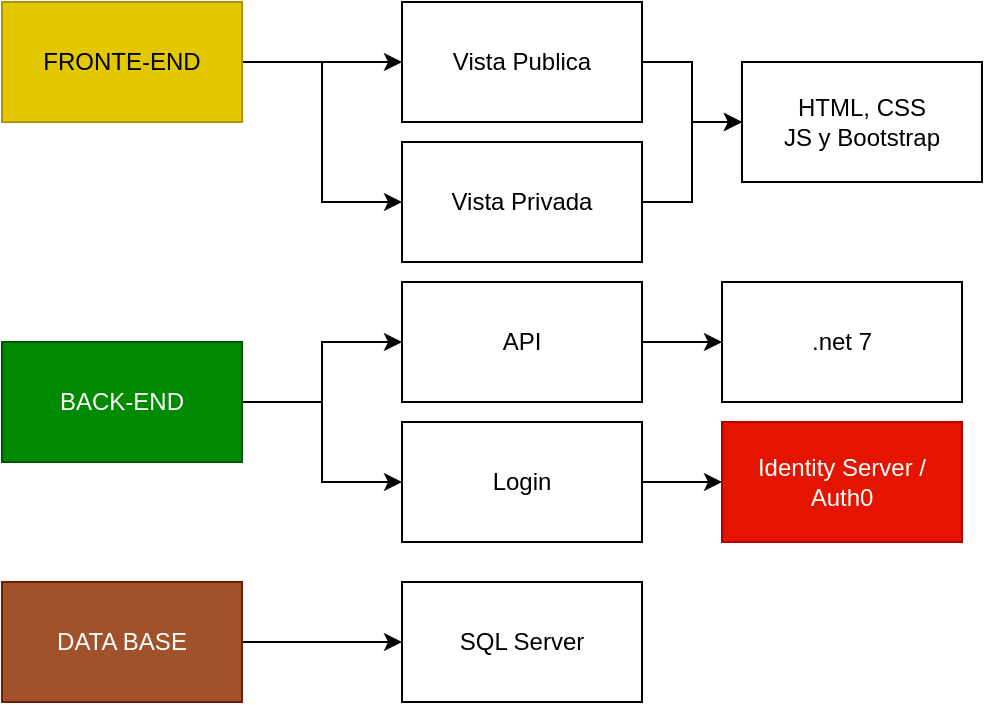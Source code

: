 <mxfile version="16.5.1" type="device" pages="4"><diagram id="V6leAkrAEp3gMDqkRi4M" name="Que vamos a usar"><mxGraphModel dx="868" dy="553" grid="1" gridSize="10" guides="1" tooltips="1" connect="1" arrows="1" fold="1" page="1" pageScale="1" pageWidth="827" pageHeight="1169" math="0" shadow="0"><root><mxCell id="0"/><mxCell id="1" parent="0"/><mxCell id="JoiUs5L1R_rrDu-iOI3j-15" value="" style="edgeStyle=orthogonalEdgeStyle;rounded=0;orthogonalLoop=1;jettySize=auto;html=1;" parent="1" source="JoiUs5L1R_rrDu-iOI3j-1" target="JoiUs5L1R_rrDu-iOI3j-14" edge="1"><mxGeometry relative="1" as="geometry"/></mxCell><mxCell id="JoiUs5L1R_rrDu-iOI3j-17" style="edgeStyle=orthogonalEdgeStyle;rounded=0;orthogonalLoop=1;jettySize=auto;html=1;entryX=0;entryY=0.5;entryDx=0;entryDy=0;" parent="1" source="JoiUs5L1R_rrDu-iOI3j-1" target="JoiUs5L1R_rrDu-iOI3j-16" edge="1"><mxGeometry relative="1" as="geometry"/></mxCell><mxCell id="JoiUs5L1R_rrDu-iOI3j-1" value="FRONTE-END" style="rounded=0;whiteSpace=wrap;html=1;fillColor=#e3c800;strokeColor=#B09500;fontColor=#000000;" parent="1" vertex="1"><mxGeometry width="120" height="60" as="geometry"/></mxCell><mxCell id="JoiUs5L1R_rrDu-iOI3j-7" value="" style="edgeStyle=orthogonalEdgeStyle;rounded=0;orthogonalLoop=1;jettySize=auto;html=1;" parent="1" source="JoiUs5L1R_rrDu-iOI3j-2" target="JoiUs5L1R_rrDu-iOI3j-6" edge="1"><mxGeometry relative="1" as="geometry"/></mxCell><mxCell id="JoiUs5L1R_rrDu-iOI3j-9" style="edgeStyle=orthogonalEdgeStyle;rounded=0;orthogonalLoop=1;jettySize=auto;html=1;entryX=0;entryY=0.5;entryDx=0;entryDy=0;" parent="1" source="JoiUs5L1R_rrDu-iOI3j-2" target="JoiUs5L1R_rrDu-iOI3j-8" edge="1"><mxGeometry relative="1" as="geometry"/></mxCell><mxCell id="JoiUs5L1R_rrDu-iOI3j-2" value="BACK-END" style="rounded=0;whiteSpace=wrap;html=1;fillColor=#008a00;strokeColor=#005700;fontColor=#ffffff;" parent="1" vertex="1"><mxGeometry y="170" width="120" height="60" as="geometry"/></mxCell><mxCell id="JoiUs5L1R_rrDu-iOI3j-5" value="" style="edgeStyle=orthogonalEdgeStyle;rounded=0;orthogonalLoop=1;jettySize=auto;html=1;" parent="1" source="JoiUs5L1R_rrDu-iOI3j-3" target="JoiUs5L1R_rrDu-iOI3j-4" edge="1"><mxGeometry relative="1" as="geometry"/></mxCell><mxCell id="JoiUs5L1R_rrDu-iOI3j-3" value="DATA BASE" style="rounded=0;whiteSpace=wrap;html=1;fillColor=#a0522d;strokeColor=#6D1F00;fontColor=#ffffff;" parent="1" vertex="1"><mxGeometry y="290" width="120" height="60" as="geometry"/></mxCell><mxCell id="JoiUs5L1R_rrDu-iOI3j-4" value="SQL Server" style="rounded=0;whiteSpace=wrap;html=1;" parent="1" vertex="1"><mxGeometry x="200" y="290" width="120" height="60" as="geometry"/></mxCell><mxCell id="JoiUs5L1R_rrDu-iOI3j-11" value="" style="edgeStyle=orthogonalEdgeStyle;rounded=0;orthogonalLoop=1;jettySize=auto;html=1;" parent="1" source="JoiUs5L1R_rrDu-iOI3j-6" target="JoiUs5L1R_rrDu-iOI3j-10" edge="1"><mxGeometry relative="1" as="geometry"/></mxCell><mxCell id="JoiUs5L1R_rrDu-iOI3j-6" value="API" style="rounded=0;whiteSpace=wrap;html=1;" parent="1" vertex="1"><mxGeometry x="200" y="140" width="120" height="60" as="geometry"/></mxCell><mxCell id="JoiUs5L1R_rrDu-iOI3j-13" value="" style="edgeStyle=orthogonalEdgeStyle;rounded=0;orthogonalLoop=1;jettySize=auto;html=1;" parent="1" source="JoiUs5L1R_rrDu-iOI3j-8" target="JoiUs5L1R_rrDu-iOI3j-12" edge="1"><mxGeometry relative="1" as="geometry"/></mxCell><mxCell id="JoiUs5L1R_rrDu-iOI3j-8" value="Login" style="rounded=0;whiteSpace=wrap;html=1;" parent="1" vertex="1"><mxGeometry x="200" y="210" width="120" height="60" as="geometry"/></mxCell><mxCell id="JoiUs5L1R_rrDu-iOI3j-10" value=".net 7" style="rounded=0;whiteSpace=wrap;html=1;" parent="1" vertex="1"><mxGeometry x="360" y="140" width="120" height="60" as="geometry"/></mxCell><mxCell id="JoiUs5L1R_rrDu-iOI3j-12" value="Identity Server /&lt;br&gt;Auth0" style="rounded=0;whiteSpace=wrap;html=1;fillColor=#e51400;strokeColor=#B20000;fontColor=#ffffff;" parent="1" vertex="1"><mxGeometry x="360" y="210" width="120" height="60" as="geometry"/></mxCell><mxCell id="JoiUs5L1R_rrDu-iOI3j-19" style="edgeStyle=orthogonalEdgeStyle;rounded=0;orthogonalLoop=1;jettySize=auto;html=1;entryX=0;entryY=0.5;entryDx=0;entryDy=0;" parent="1" source="JoiUs5L1R_rrDu-iOI3j-14" target="JoiUs5L1R_rrDu-iOI3j-18" edge="1"><mxGeometry relative="1" as="geometry"/></mxCell><mxCell id="JoiUs5L1R_rrDu-iOI3j-14" value="Vista Publica" style="rounded=0;whiteSpace=wrap;html=1;" parent="1" vertex="1"><mxGeometry x="200" width="120" height="60" as="geometry"/></mxCell><mxCell id="JoiUs5L1R_rrDu-iOI3j-20" style="edgeStyle=orthogonalEdgeStyle;rounded=0;orthogonalLoop=1;jettySize=auto;html=1;entryX=0;entryY=0.5;entryDx=0;entryDy=0;" parent="1" source="JoiUs5L1R_rrDu-iOI3j-16" target="JoiUs5L1R_rrDu-iOI3j-18" edge="1"><mxGeometry relative="1" as="geometry"/></mxCell><mxCell id="JoiUs5L1R_rrDu-iOI3j-16" value="Vista Privada" style="rounded=0;whiteSpace=wrap;html=1;" parent="1" vertex="1"><mxGeometry x="200" y="70" width="120" height="60" as="geometry"/></mxCell><mxCell id="JoiUs5L1R_rrDu-iOI3j-18" value="HTML, CSS&lt;br&gt;JS y Bootstrap" style="rounded=0;whiteSpace=wrap;html=1;" parent="1" vertex="1"><mxGeometry x="370" y="30" width="120" height="60" as="geometry"/></mxCell></root></mxGraphModel></diagram><diagram id="tsC-9f_8lD6CicUylNjT" name="Secciones"><mxGraphModel dx="868" dy="553" grid="1" gridSize="10" guides="1" tooltips="1" connect="1" arrows="1" fold="1" page="1" pageScale="1" pageWidth="827" pageHeight="1169" math="0" shadow="0"><root><mxCell id="RhDKETfUSQilfmXL2Wuz-0"/><mxCell id="RhDKETfUSQilfmXL2Wuz-1" parent="RhDKETfUSQilfmXL2Wuz-0"/><mxCell id="RhDKETfUSQilfmXL2Wuz-4" value="" style="edgeStyle=orthogonalEdgeStyle;rounded=0;orthogonalLoop=1;jettySize=auto;html=1;" parent="RhDKETfUSQilfmXL2Wuz-1" source="RhDKETfUSQilfmXL2Wuz-2" target="RhDKETfUSQilfmXL2Wuz-3" edge="1"><mxGeometry relative="1" as="geometry"/></mxCell><mxCell id="RhDKETfUSQilfmXL2Wuz-8" style="edgeStyle=orthogonalEdgeStyle;rounded=0;orthogonalLoop=1;jettySize=auto;html=1;entryX=0;entryY=0.5;entryDx=0;entryDy=0;" parent="RhDKETfUSQilfmXL2Wuz-1" source="RhDKETfUSQilfmXL2Wuz-2" target="RhDKETfUSQilfmXL2Wuz-7" edge="1"><mxGeometry relative="1" as="geometry"/></mxCell><mxCell id="RhDKETfUSQilfmXL2Wuz-10" style="edgeStyle=orthogonalEdgeStyle;rounded=0;orthogonalLoop=1;jettySize=auto;html=1;entryX=0;entryY=0.5;entryDx=0;entryDy=0;" parent="RhDKETfUSQilfmXL2Wuz-1" source="RhDKETfUSQilfmXL2Wuz-2" target="RhDKETfUSQilfmXL2Wuz-9" edge="1"><mxGeometry relative="1" as="geometry"/></mxCell><mxCell id="RhDKETfUSQilfmXL2Wuz-2" value="Home" style="rounded=0;whiteSpace=wrap;html=1;" parent="RhDKETfUSQilfmXL2Wuz-1" vertex="1"><mxGeometry x="200" width="120" height="60" as="geometry"/></mxCell><mxCell id="RhDKETfUSQilfmXL2Wuz-3" value="Logo y Nombre" style="rounded=0;whiteSpace=wrap;html=1;" parent="RhDKETfUSQilfmXL2Wuz-1" vertex="1"><mxGeometry x="400" width="120" height="60" as="geometry"/></mxCell><mxCell id="RhDKETfUSQilfmXL2Wuz-7" value="Carrousel con fotos historicas de morteros" style="rounded=0;whiteSpace=wrap;html=1;" parent="RhDKETfUSQilfmXL2Wuz-1" vertex="1"><mxGeometry x="400" y="70" width="120" height="60" as="geometry"/></mxCell><mxCell id="RhDKETfUSQilfmXL2Wuz-9" value="Que es el centro de estudios historicos" style="rounded=0;whiteSpace=wrap;html=1;" parent="RhDKETfUSQilfmXL2Wuz-1" vertex="1"><mxGeometry x="400" y="140" width="120" height="60" as="geometry"/></mxCell><mxCell id="RhDKETfUSQilfmXL2Wuz-16" value="" style="edgeStyle=orthogonalEdgeStyle;rounded=0;orthogonalLoop=1;jettySize=auto;html=1;" parent="RhDKETfUSQilfmXL2Wuz-1" source="RhDKETfUSQilfmXL2Wuz-11" target="RhDKETfUSQilfmXL2Wuz-15" edge="1"><mxGeometry relative="1" as="geometry"/></mxCell><mxCell id="RhDKETfUSQilfmXL2Wuz-11" value="Quienes Somos" style="rounded=0;whiteSpace=wrap;html=1;" parent="RhDKETfUSQilfmXL2Wuz-1" vertex="1"><mxGeometry x="200" y="220" width="120" height="60" as="geometry"/></mxCell><mxCell id="RhDKETfUSQilfmXL2Wuz-23" value="" style="edgeStyle=orthogonalEdgeStyle;rounded=0;orthogonalLoop=1;jettySize=auto;html=1;" parent="RhDKETfUSQilfmXL2Wuz-1" source="RhDKETfUSQilfmXL2Wuz-12" target="RhDKETfUSQilfmXL2Wuz-2" edge="1"><mxGeometry relative="1" as="geometry"/></mxCell><mxCell id="RhDKETfUSQilfmXL2Wuz-24" style="edgeStyle=orthogonalEdgeStyle;rounded=0;orthogonalLoop=1;jettySize=auto;html=1;entryX=0;entryY=0.5;entryDx=0;entryDy=0;" parent="RhDKETfUSQilfmXL2Wuz-1" source="RhDKETfUSQilfmXL2Wuz-12" target="RhDKETfUSQilfmXL2Wuz-11" edge="1"><mxGeometry relative="1" as="geometry"/></mxCell><mxCell id="RhDKETfUSQilfmXL2Wuz-25" style="edgeStyle=orthogonalEdgeStyle;rounded=0;orthogonalLoop=1;jettySize=auto;html=1;entryX=0;entryY=0.5;entryDx=0;entryDy=0;" parent="RhDKETfUSQilfmXL2Wuz-1" source="RhDKETfUSQilfmXL2Wuz-12" target="RhDKETfUSQilfmXL2Wuz-18" edge="1"><mxGeometry relative="1" as="geometry"/></mxCell><mxCell id="RhDKETfUSQilfmXL2Wuz-26" style="edgeStyle=orthogonalEdgeStyle;rounded=0;orthogonalLoop=1;jettySize=auto;html=1;entryX=0;entryY=0.5;entryDx=0;entryDy=0;" parent="RhDKETfUSQilfmXL2Wuz-1" source="RhDKETfUSQilfmXL2Wuz-12" target="RhDKETfUSQilfmXL2Wuz-21" edge="1"><mxGeometry relative="1" as="geometry"/></mxCell><mxCell id="RhDKETfUSQilfmXL2Wuz-12" value="SECCIONES" style="rounded=0;whiteSpace=wrap;html=1;" parent="RhDKETfUSQilfmXL2Wuz-1" vertex="1"><mxGeometry width="120" height="60" as="geometry"/></mxCell><mxCell id="RhDKETfUSQilfmXL2Wuz-15" value="Lista de los integrantes y cargos con Foto." style="rounded=0;whiteSpace=wrap;html=1;" parent="RhDKETfUSQilfmXL2Wuz-1" vertex="1"><mxGeometry x="400" y="220" width="120" height="60" as="geometry"/></mxCell><mxCell id="RhDKETfUSQilfmXL2Wuz-17" value="" style="edgeStyle=orthogonalEdgeStyle;rounded=0;orthogonalLoop=1;jettySize=auto;html=1;" parent="RhDKETfUSQilfmXL2Wuz-1" source="RhDKETfUSQilfmXL2Wuz-18" target="RhDKETfUSQilfmXL2Wuz-19" edge="1"><mxGeometry relative="1" as="geometry"/></mxCell><mxCell id="RhDKETfUSQilfmXL2Wuz-18" value="Libros Publicados" style="rounded=0;whiteSpace=wrap;html=1;" parent="RhDKETfUSQilfmXL2Wuz-1" vertex="1"><mxGeometry x="200" y="300" width="120" height="60" as="geometry"/></mxCell><mxCell id="RhDKETfUSQilfmXL2Wuz-19" value="Lista de los libros ya publicados por el centro, con su reseña y donde conseguirlos" style="rounded=0;whiteSpace=wrap;html=1;align=center;" parent="RhDKETfUSQilfmXL2Wuz-1" vertex="1"><mxGeometry x="400" y="300" width="190" height="60" as="geometry"/></mxCell><mxCell id="RhDKETfUSQilfmXL2Wuz-20" value="" style="edgeStyle=orthogonalEdgeStyle;rounded=0;orthogonalLoop=1;jettySize=auto;html=1;" parent="RhDKETfUSQilfmXL2Wuz-1" source="RhDKETfUSQilfmXL2Wuz-21" target="RhDKETfUSQilfmXL2Wuz-22" edge="1"><mxGeometry relative="1" as="geometry"/></mxCell><mxCell id="RhDKETfUSQilfmXL2Wuz-21" value="Contacto" style="rounded=0;whiteSpace=wrap;html=1;" parent="RhDKETfUSQilfmXL2Wuz-1" vertex="1"><mxGeometry x="200" y="380" width="120" height="60" as="geometry"/></mxCell><mxCell id="RhDKETfUSQilfmXL2Wuz-22" value="Mail y telefono, formulario de contacto / ¿REDES SOCIALES?" style="rounded=0;whiteSpace=wrap;html=1;align=center;" parent="RhDKETfUSQilfmXL2Wuz-1" vertex="1"><mxGeometry x="400" y="380" width="190" height="60" as="geometry"/></mxCell></root></mxGraphModel></diagram><diagram id="uJlJiKnVrGuOZm9bcCOR" name="Tablas"><mxGraphModel dx="496" dy="316" grid="1" gridSize="10" guides="1" tooltips="1" connect="1" arrows="1" fold="1" page="1" pageScale="1" pageWidth="827" pageHeight="1169" math="0" shadow="0"><root><mxCell id="PEKI8v2W59HK4jLz0cqq-0"/><mxCell id="PEKI8v2W59HK4jLz0cqq-1" parent="PEKI8v2W59HK4jLz0cqq-0"/><mxCell id="PEKI8v2W59HK4jLz0cqq-2" value="Tabla: HOME" style="rounded=0;whiteSpace=wrap;html=1;fillColor=#e51400;strokeColor=#B20000;fontColor=#ffffff;" parent="PEKI8v2W59HK4jLz0cqq-1" vertex="1"><mxGeometry width="160" height="40" as="geometry"/></mxCell><mxCell id="YyCiad6TEKGQe_UywOhn-0" value="&lt;ul&gt;&lt;li&gt;Id &lt;i&gt;int PK&lt;/i&gt;&lt;/li&gt;&lt;li&gt;Logo&lt;i&gt; byte&lt;/i&gt;&lt;/li&gt;&lt;li&gt;Nombre&lt;i&gt; string(150)&lt;/i&gt;&lt;/li&gt;&lt;/ul&gt;&lt;div&gt;&lt;ul&gt;&lt;li&gt;&lt;font color=&quot;#ff0000&quot;&gt;¿Que es?&lt;/font&gt;&lt;/li&gt;&lt;/ul&gt;&lt;/div&gt;" style="rounded=0;whiteSpace=wrap;html=1;align=left;" parent="PEKI8v2W59HK4jLz0cqq-1" vertex="1"><mxGeometry y="40" width="160" height="100" as="geometry"/></mxCell><mxCell id="YyCiad6TEKGQe_UywOhn-1" value="Tabla: Carrousel" style="rounded=0;whiteSpace=wrap;html=1;fillColor=#e51400;strokeColor=#B20000;fontColor=#ffffff;" parent="PEKI8v2W59HK4jLz0cqq-1" vertex="1"><mxGeometry x="180" width="180" height="40" as="geometry"/></mxCell><mxCell id="YyCiad6TEKGQe_UywOhn-2" value="&lt;ul&gt;&lt;li&gt;Id &lt;i&gt;int PK&lt;/i&gt;&lt;/li&gt;&lt;li&gt;IdHome &lt;i&gt;int FK&lt;/i&gt;&lt;/li&gt;&lt;li&gt;&lt;span&gt;imagen byte&lt;/span&gt;&lt;br&gt;&lt;/li&gt;&lt;li&gt;&lt;span&gt;descripcion string(200)&lt;/span&gt;&lt;/li&gt;&lt;/ul&gt;" style="rounded=0;whiteSpace=wrap;html=1;align=left;" parent="PEKI8v2W59HK4jLz0cqq-1" vertex="1"><mxGeometry x="180" y="40" width="180" height="70" as="geometry"/></mxCell><mxCell id="YyCiad6TEKGQe_UywOhn-3" value="Tabla: Integrantes" style="rounded=0;whiteSpace=wrap;html=1;fillColor=#e51400;strokeColor=#B20000;fontColor=#ffffff;" parent="PEKI8v2W59HK4jLz0cqq-1" vertex="1"><mxGeometry x="380" width="170" height="40" as="geometry"/></mxCell><mxCell id="YyCiad6TEKGQe_UywOhn-4" value="&lt;ul&gt;&lt;li&gt;Id &lt;i&gt;int PK&lt;/i&gt;&lt;/li&gt;&lt;li&gt;Foto &lt;i&gt;byte&lt;/i&gt;&lt;br&gt;&lt;/li&gt;&lt;li&gt;Nombre &lt;i&gt;string(200)&lt;/i&gt;&lt;/li&gt;&lt;li&gt;Cargo &lt;i&gt;string(150)&lt;/i&gt;&lt;/li&gt;&lt;/ul&gt;" style="rounded=0;whiteSpace=wrap;html=1;align=left;" parent="PEKI8v2W59HK4jLz0cqq-1" vertex="1"><mxGeometry x="380" y="40" width="170" height="70" as="geometry"/></mxCell><mxCell id="ENBItKF9FepmEgqLdNM1-0" value="Tabla: Contacto" style="rounded=0;whiteSpace=wrap;html=1;fillColor=#e51400;strokeColor=#B20000;fontColor=#ffffff;" parent="PEKI8v2W59HK4jLz0cqq-1" vertex="1"><mxGeometry y="170" width="170" height="40" as="geometry"/></mxCell><mxCell id="ENBItKF9FepmEgqLdNM1-1" value="&lt;ul&gt;&lt;li&gt;Id &lt;i&gt;int PK&lt;/i&gt;&lt;/li&gt;&lt;li&gt;Telefono&amp;nbsp;&lt;i&gt;string(150)&lt;/i&gt;&lt;br&gt;&lt;/li&gt;&lt;li&gt;Email&amp;nbsp;&lt;i&gt;string(200)&lt;/i&gt;&lt;/li&gt;&lt;li&gt;Domicilio&amp;nbsp;&lt;i&gt;string(max)&lt;/i&gt;&lt;/li&gt;&lt;li&gt;EmailForm &lt;i&gt;string(200)&lt;/i&gt;&lt;/li&gt;&lt;/ul&gt;" style="rounded=0;whiteSpace=wrap;html=1;align=left;" parent="PEKI8v2W59HK4jLz0cqq-1" vertex="1"><mxGeometry y="210" width="170" height="90" as="geometry"/></mxCell><mxCell id="ENBItKF9FepmEgqLdNM1-2" value="Tabla: Libros" style="rounded=0;whiteSpace=wrap;html=1;fillColor=#e51400;strokeColor=#B20000;fontColor=#ffffff;" parent="PEKI8v2W59HK4jLz0cqq-1" vertex="1"><mxGeometry x="200" y="170" width="210" height="40" as="geometry"/></mxCell><mxCell id="ENBItKF9FepmEgqLdNM1-3" value="&lt;ul&gt;&lt;li&gt;Id &lt;i&gt;int PK&lt;/i&gt;&lt;/li&gt;&lt;li&gt;Nombre&amp;nbsp;&lt;i&gt;string(max)&lt;/i&gt;&lt;br&gt;&lt;/li&gt;&lt;li&gt;Reseña&amp;nbsp;&lt;i&gt;string(max)&lt;/i&gt;&lt;/li&gt;&lt;li&gt;DondeConseguirlo&amp;nbsp;&lt;i&gt;string(max)&lt;/i&gt;&lt;/li&gt;&lt;li&gt;Foto&amp;nbsp;&lt;i&gt;byte&lt;/i&gt;&lt;/li&gt;&lt;/ul&gt;" style="rounded=0;whiteSpace=wrap;html=1;align=left;" parent="PEKI8v2W59HK4jLz0cqq-1" vertex="1"><mxGeometry x="200" y="210" width="210" height="90" as="geometry"/></mxCell></root></mxGraphModel></diagram><diagram id="rKlpS5mZoC9U4sS37Q0A" name="Grupos"><mxGraphModel dx="1021" dy="651" grid="1" gridSize="10" guides="1" tooltips="1" connect="1" arrows="1" fold="1" page="1" pageScale="1" pageWidth="827" pageHeight="1169" math="0" shadow="0"><root><mxCell id="g9FOmjnAbBxT6gRA4trD-0"/><mxCell id="g9FOmjnAbBxT6gRA4trD-1" parent="g9FOmjnAbBxT6gRA4trD-0"/><mxCell id="aEJi0bqBjNd6GwO12UHK-0" value="Grupo 1" style="rounded=0;whiteSpace=wrap;html=1;fillColor=#fa6800;strokeColor=#C73500;fontColor=#000000;" vertex="1" parent="g9FOmjnAbBxT6gRA4trD-1"><mxGeometry x="260" width="160" height="40" as="geometry"/></mxCell><mxCell id="aEJi0bqBjNd6GwO12UHK-1" value="&lt;ol&gt;&lt;li&gt;Molina Demian.&lt;/li&gt;&lt;li&gt;Ghella Jorge.&lt;/li&gt;&lt;li&gt;Baulia Sergio.&lt;/li&gt;&lt;li&gt;Barrera Julieta.&lt;/li&gt;&lt;li&gt;Trucco Ignacio.&lt;/li&gt;&lt;li&gt;Maidana Jonathan.&lt;/li&gt;&lt;li&gt;Audisio Juan.&lt;/li&gt;&lt;li&gt;Manzi Jose&lt;/li&gt;&lt;/ol&gt;" style="rounded=0;whiteSpace=wrap;html=1;align=left;" vertex="1" parent="g9FOmjnAbBxT6gRA4trD-1"><mxGeometry x="260" y="40" width="160" height="120" as="geometry"/></mxCell><mxCell id="aEJi0bqBjNd6GwO12UHK-2" value="Grupo 2" style="rounded=0;whiteSpace=wrap;html=1;fillColor=#fa6800;strokeColor=#C73500;fontColor=#000000;" vertex="1" parent="g9FOmjnAbBxT6gRA4trD-1"><mxGeometry x="460" width="160" height="40" as="geometry"/></mxCell><mxCell id="aEJi0bqBjNd6GwO12UHK-3" value="&lt;ol&gt;&lt;li&gt;Aressi Agustin.&lt;/li&gt;&lt;li&gt;Carreras Vanesa.&lt;/li&gt;&lt;li&gt;Galarza Joaquin.&lt;/li&gt;&lt;li&gt;Gerber Guillermo.&lt;/li&gt;&lt;li&gt;Maidana Nicolas.&lt;/li&gt;&lt;li&gt;Orsini Lucas.&lt;/li&gt;&lt;li&gt;Muratore Nahuel.&lt;/li&gt;&lt;li&gt;Racca David.&lt;/li&gt;&lt;/ol&gt;" style="rounded=0;whiteSpace=wrap;html=1;align=left;" vertex="1" parent="g9FOmjnAbBxT6gRA4trD-1"><mxGeometry x="460" y="40" width="160" height="120" as="geometry"/></mxCell><mxCell id="aEJi0bqBjNd6GwO12UHK-4" value="FE" style="rounded=0;whiteSpace=wrap;html=1;fillColor=#e3c800;fontColor=#000000;strokeColor=#B09500;" vertex="1" parent="g9FOmjnAbBxT6gRA4trD-1"><mxGeometry x="260" y="220" width="160" height="60" as="geometry"/></mxCell><mxCell id="aEJi0bqBjNd6GwO12UHK-7" style="edgeStyle=orthogonalEdgeStyle;rounded=0;orthogonalLoop=1;jettySize=auto;html=1;" edge="1" parent="g9FOmjnAbBxT6gRA4trD-1" source="aEJi0bqBjNd6GwO12UHK-6"><mxGeometry relative="1" as="geometry"><mxPoint x="240" y="250" as="targetPoint"/></mxGeometry></mxCell><mxCell id="aEJi0bqBjNd6GwO12UHK-6" value="ETAPA 1" style="rounded=0;whiteSpace=wrap;html=1;" vertex="1" parent="g9FOmjnAbBxT6gRA4trD-1"><mxGeometry y="220" width="160" height="60" as="geometry"/></mxCell><mxCell id="aEJi0bqBjNd6GwO12UHK-8" value="BE" style="rounded=0;whiteSpace=wrap;html=1;fillColor=#008a00;strokeColor=#005700;fontColor=#ffffff;" vertex="1" parent="g9FOmjnAbBxT6gRA4trD-1"><mxGeometry x="460" y="220" width="160" height="60" as="geometry"/></mxCell><mxCell id="50Mbj1a0EBElCvHX4Fi3-0" value="Lider: Demian Molina" style="text;html=1;strokeColor=none;fillColor=none;align=center;verticalAlign=middle;whiteSpace=wrap;rounded=0;" vertex="1" parent="g9FOmjnAbBxT6gRA4trD-1"><mxGeometry x="260" y="281" width="160" height="30" as="geometry"/></mxCell><mxCell id="50Mbj1a0EBElCvHX4Fi3-1" value="Lider: Orsini Lucas" style="text;html=1;strokeColor=none;fillColor=none;align=center;verticalAlign=middle;whiteSpace=wrap;rounded=0;" vertex="1" parent="g9FOmjnAbBxT6gRA4trD-1"><mxGeometry x="460" y="281" width="160" height="30" as="geometry"/></mxCell></root></mxGraphModel></diagram></mxfile>